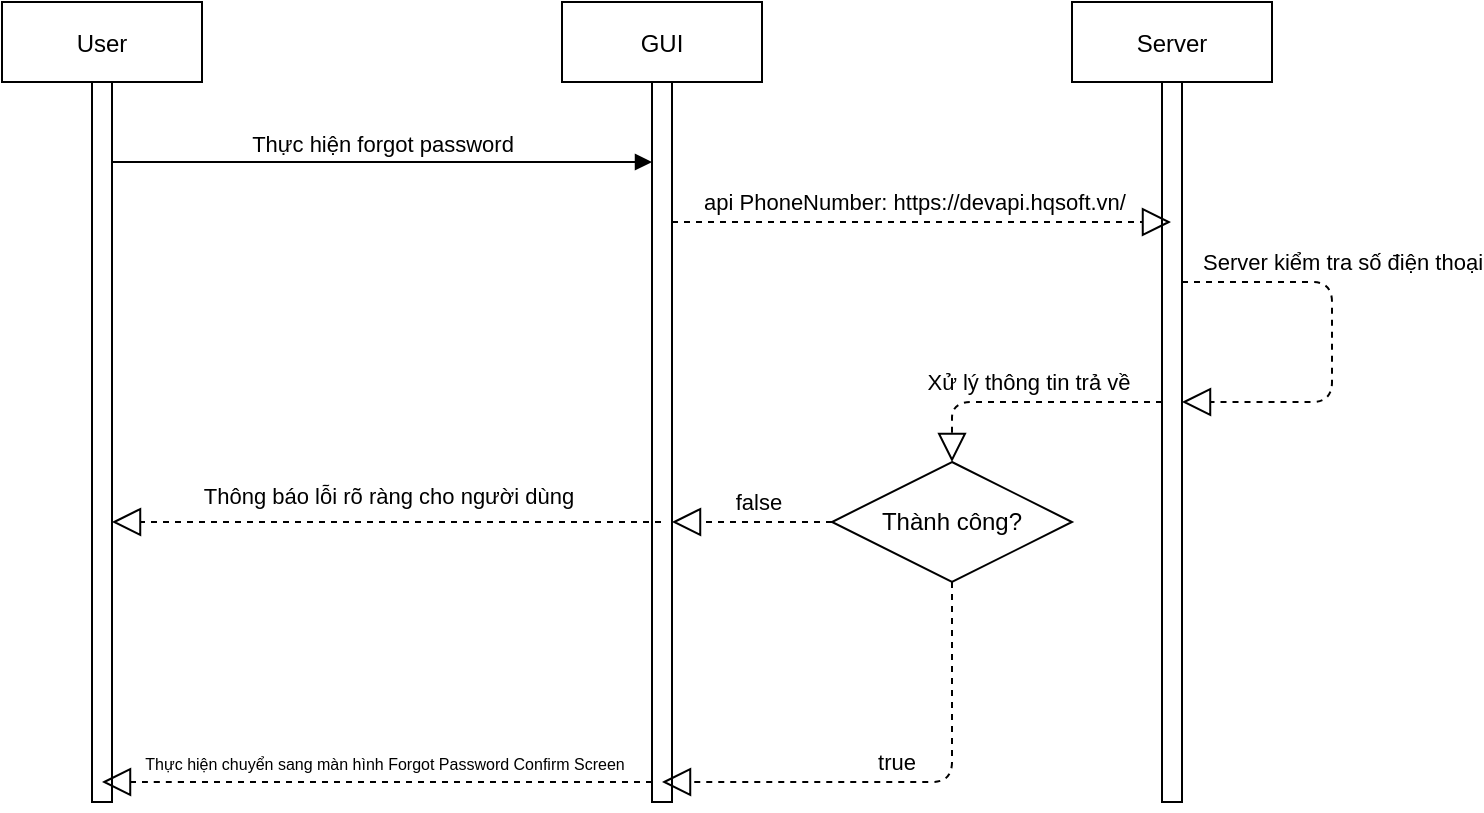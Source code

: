<mxfile version="14.7.0" type="github" pages="2">
  <diagram id="kgpKYQtTHZ0yAKxKKP6v" name="Page-1">
    <mxGraphModel dx="1038" dy="580" grid="1" gridSize="10" guides="1" tooltips="1" connect="1" arrows="1" fold="1" page="1" pageScale="1" pageWidth="850" pageHeight="1100" math="0" shadow="0">
      <root>
        <mxCell id="0" />
        <mxCell id="1" parent="0" />
        <mxCell id="3nuBFxr9cyL0pnOWT2aG-1" value="User" style="shape=umlLifeline;perimeter=lifelinePerimeter;container=1;collapsible=0;recursiveResize=0;rounded=0;shadow=0;strokeWidth=1;" parent="1" vertex="1">
          <mxGeometry x="80" y="80" width="100" height="400" as="geometry" />
        </mxCell>
        <mxCell id="3nuBFxr9cyL0pnOWT2aG-2" value="" style="points=[];perimeter=orthogonalPerimeter;rounded=0;shadow=0;strokeWidth=1;" parent="3nuBFxr9cyL0pnOWT2aG-1" vertex="1">
          <mxGeometry x="45" y="40" width="10" height="360" as="geometry" />
        </mxCell>
        <mxCell id="3nuBFxr9cyL0pnOWT2aG-5" value="GUI" style="shape=umlLifeline;perimeter=lifelinePerimeter;container=1;collapsible=0;recursiveResize=0;rounded=0;shadow=0;strokeWidth=1;" parent="1" vertex="1">
          <mxGeometry x="360" y="80" width="100" height="400" as="geometry" />
        </mxCell>
        <mxCell id="3nuBFxr9cyL0pnOWT2aG-6" value="" style="points=[];perimeter=orthogonalPerimeter;rounded=0;shadow=0;strokeWidth=1;" parent="3nuBFxr9cyL0pnOWT2aG-5" vertex="1">
          <mxGeometry x="45" y="40" width="10" height="360" as="geometry" />
        </mxCell>
        <mxCell id="e1niNu74zl8YhQTcMVhk-1" value="Server" style="shape=umlLifeline;perimeter=lifelinePerimeter;container=1;collapsible=0;recursiveResize=0;rounded=0;shadow=0;strokeWidth=1;" vertex="1" parent="1">
          <mxGeometry x="615" y="80" width="100" height="400" as="geometry" />
        </mxCell>
        <mxCell id="e1niNu74zl8YhQTcMVhk-2" value="" style="points=[];perimeter=orthogonalPerimeter;rounded=0;shadow=0;strokeWidth=1;" vertex="1" parent="e1niNu74zl8YhQTcMVhk-1">
          <mxGeometry x="45" y="40" width="10" height="360" as="geometry" />
        </mxCell>
        <mxCell id="e1niNu74zl8YhQTcMVhk-8" value="Server kiểm tra số điện thoại" style="endArrow=block;dashed=1;endFill=0;endSize=12;html=1;" edge="1" parent="e1niNu74zl8YhQTcMVhk-1" source="e1niNu74zl8YhQTcMVhk-2" target="e1niNu74zl8YhQTcMVhk-2">
          <mxGeometry x="-0.286" y="11" width="160" relative="1" as="geometry">
            <mxPoint x="100" y="160" as="sourcePoint" />
            <mxPoint x="260" y="160" as="targetPoint" />
            <Array as="points">
              <mxPoint x="85" y="140" />
              <mxPoint x="130" y="140" />
              <mxPoint x="130" y="200" />
              <mxPoint x="95" y="200" />
            </Array>
            <mxPoint x="-6" y="-10" as="offset" />
          </mxGeometry>
        </mxCell>
        <mxCell id="e1niNu74zl8YhQTcMVhk-5" value="Thực hiện forgot password" style="html=1;verticalAlign=bottom;endArrow=block;" edge="1" parent="1" source="3nuBFxr9cyL0pnOWT2aG-2" target="3nuBFxr9cyL0pnOWT2aG-6">
          <mxGeometry width="80" relative="1" as="geometry">
            <mxPoint x="170" y="160" as="sourcePoint" />
            <mxPoint x="250" y="160" as="targetPoint" />
            <Array as="points">
              <mxPoint x="280" y="160" />
            </Array>
          </mxGeometry>
        </mxCell>
        <mxCell id="e1niNu74zl8YhQTcMVhk-6" value="api PhoneNumber:&amp;nbsp;https://devapi.hqsoft.vn/&lt;br&gt;" style="endArrow=block;dashed=1;endFill=0;endSize=12;html=1;" edge="1" parent="1" source="3nuBFxr9cyL0pnOWT2aG-6" target="e1niNu74zl8YhQTcMVhk-1">
          <mxGeometry x="-0.033" y="10" width="160" relative="1" as="geometry">
            <mxPoint x="340" y="300" as="sourcePoint" />
            <mxPoint x="500" y="300" as="targetPoint" />
            <Array as="points">
              <mxPoint x="490" y="190" />
              <mxPoint x="570" y="190" />
            </Array>
            <mxPoint as="offset" />
          </mxGeometry>
        </mxCell>
        <mxCell id="e1niNu74zl8YhQTcMVhk-9" value="Thành công?" style="shape=rhombus;perimeter=rhombusPerimeter;whiteSpace=wrap;html=1;align=center;" vertex="1" parent="1">
          <mxGeometry x="495" y="310" width="120" height="60" as="geometry" />
        </mxCell>
        <mxCell id="e1niNu74zl8YhQTcMVhk-10" value="Xử lý thông tin trả về" style="endArrow=block;dashed=1;endFill=0;endSize=12;html=1;entryX=0.5;entryY=0;entryDx=0;entryDy=0;" edge="1" parent="1" source="e1niNu74zl8YhQTcMVhk-2" target="e1niNu74zl8YhQTcMVhk-9">
          <mxGeometry y="-10" width="160" relative="1" as="geometry">
            <mxPoint x="410" y="280" as="sourcePoint" />
            <mxPoint x="570" y="280" as="targetPoint" />
            <Array as="points">
              <mxPoint x="555" y="280" />
            </Array>
            <mxPoint as="offset" />
          </mxGeometry>
        </mxCell>
        <mxCell id="e1niNu74zl8YhQTcMVhk-12" value="false" style="endArrow=block;dashed=1;endFill=0;endSize=12;html=1;exitX=0;exitY=0.5;exitDx=0;exitDy=0;" edge="1" parent="1" source="e1niNu74zl8YhQTcMVhk-9" target="3nuBFxr9cyL0pnOWT2aG-6">
          <mxGeometry x="-0.067" y="-10" width="160" relative="1" as="geometry">
            <mxPoint x="410" y="280" as="sourcePoint" />
            <mxPoint x="420" y="340" as="targetPoint" />
            <mxPoint as="offset" />
          </mxGeometry>
        </mxCell>
        <mxCell id="e1niNu74zl8YhQTcMVhk-13" value="Thông báo lỗi rõ ràng cho người dùng" style="endArrow=block;dashed=1;endFill=0;endSize=12;html=1;" edge="1" parent="1" source="3nuBFxr9cyL0pnOWT2aG-5" target="3nuBFxr9cyL0pnOWT2aG-2">
          <mxGeometry x="-0.003" y="-13" width="160" relative="1" as="geometry">
            <mxPoint x="410" y="280" as="sourcePoint" />
            <mxPoint x="570" y="280" as="targetPoint" />
            <Array as="points">
              <mxPoint x="330" y="340" />
            </Array>
            <mxPoint as="offset" />
          </mxGeometry>
        </mxCell>
        <mxCell id="e1niNu74zl8YhQTcMVhk-14" value="true" style="endArrow=block;dashed=1;endFill=0;endSize=12;html=1;exitX=0.5;exitY=1;exitDx=0;exitDy=0;" edge="1" parent="1" source="e1niNu74zl8YhQTcMVhk-9">
          <mxGeometry x="0.045" y="-10" width="160" relative="1" as="geometry">
            <mxPoint x="410" y="280" as="sourcePoint" />
            <mxPoint x="410" y="470" as="targetPoint" />
            <Array as="points">
              <mxPoint x="555" y="470" />
            </Array>
            <mxPoint as="offset" />
          </mxGeometry>
        </mxCell>
        <mxCell id="e1niNu74zl8YhQTcMVhk-15" value="&lt;font style=&quot;font-size: 8px&quot;&gt;Thực hiện chuyển sang màn hình&amp;nbsp;Forgot Password Confirm Screen&lt;/font&gt;" style="endArrow=block;dashed=1;endFill=0;endSize=12;html=1;" edge="1" parent="1" source="3nuBFxr9cyL0pnOWT2aG-6" target="3nuBFxr9cyL0pnOWT2aG-1">
          <mxGeometry x="-0.021" y="-10" width="160" relative="1" as="geometry">
            <mxPoint x="395.33" y="450" as="sourcePoint" />
            <mxPoint x="130" y="450" as="targetPoint" />
            <Array as="points">
              <mxPoint x="310" y="470" />
              <mxPoint x="200" y="470" />
              <mxPoint x="160" y="470" />
            </Array>
            <mxPoint as="offset" />
          </mxGeometry>
        </mxCell>
      </root>
    </mxGraphModel>
  </diagram>
  <diagram id="Lt3zV3Sj8uLjKdWx7oYG" name="Page-2">
    <mxGraphModel dx="1038" dy="580" grid="1" gridSize="10" guides="1" tooltips="1" connect="1" arrows="1" fold="1" page="1" pageScale="1" pageWidth="850" pageHeight="1100" math="0" shadow="0">
      <root>
        <mxCell id="xoB8G_OaZXxH_Pc82NpR-0" />
        <mxCell id="xoB8G_OaZXxH_Pc82NpR-1" parent="xoB8G_OaZXxH_Pc82NpR-0" />
        <mxCell id="xoB8G_OaZXxH_Pc82NpR-2" value="User" style="shape=umlLifeline;perimeter=lifelinePerimeter;container=1;collapsible=0;recursiveResize=0;rounded=0;shadow=0;strokeWidth=1;" vertex="1" parent="xoB8G_OaZXxH_Pc82NpR-1">
          <mxGeometry x="30" y="80" width="100" height="400" as="geometry" />
        </mxCell>
        <mxCell id="xoB8G_OaZXxH_Pc82NpR-3" value="" style="points=[];perimeter=orthogonalPerimeter;rounded=0;shadow=0;strokeWidth=1;" vertex="1" parent="xoB8G_OaZXxH_Pc82NpR-2">
          <mxGeometry x="45" y="40" width="10" height="360" as="geometry" />
        </mxCell>
        <mxCell id="xoB8G_OaZXxH_Pc82NpR-4" value="GUI" style="shape=umlLifeline;perimeter=lifelinePerimeter;container=1;collapsible=0;recursiveResize=0;rounded=0;shadow=0;strokeWidth=1;" vertex="1" parent="xoB8G_OaZXxH_Pc82NpR-1">
          <mxGeometry x="350" y="90" width="100" height="400" as="geometry" />
        </mxCell>
        <mxCell id="xoB8G_OaZXxH_Pc82NpR-5" value="" style="points=[];perimeter=orthogonalPerimeter;rounded=0;shadow=0;strokeWidth=1;" vertex="1" parent="xoB8G_OaZXxH_Pc82NpR-4">
          <mxGeometry x="45" y="40" width="10" height="360" as="geometry" />
        </mxCell>
        <mxCell id="xoB8G_OaZXxH_Pc82NpR-6" value="Server" style="shape=umlLifeline;perimeter=lifelinePerimeter;container=1;collapsible=0;recursiveResize=0;rounded=0;shadow=0;strokeWidth=1;" vertex="1" parent="xoB8G_OaZXxH_Pc82NpR-1">
          <mxGeometry x="690" y="90" width="100" height="400" as="geometry" />
        </mxCell>
        <mxCell id="xoB8G_OaZXxH_Pc82NpR-7" value="" style="points=[];perimeter=orthogonalPerimeter;rounded=0;shadow=0;strokeWidth=1;" vertex="1" parent="xoB8G_OaZXxH_Pc82NpR-6">
          <mxGeometry x="45" y="40" width="10" height="360" as="geometry" />
        </mxCell>
        <mxCell id="xoB8G_OaZXxH_Pc82NpR-8" value="Server kiểm tra mã OTP đã nhập" style="endArrow=block;dashed=1;endFill=0;endSize=12;html=1;" edge="1" parent="xoB8G_OaZXxH_Pc82NpR-6" source="xoB8G_OaZXxH_Pc82NpR-7" target="xoB8G_OaZXxH_Pc82NpR-7">
          <mxGeometry x="-0.25" y="14" width="160" relative="1" as="geometry">
            <mxPoint x="100" y="160" as="sourcePoint" />
            <mxPoint x="260" y="160" as="targetPoint" />
            <Array as="points">
              <mxPoint x="85" y="140" />
              <mxPoint x="130" y="140" />
              <mxPoint x="130" y="190" />
              <mxPoint x="95" y="190" />
            </Array>
            <mxPoint x="-4" y="-10" as="offset" />
          </mxGeometry>
        </mxCell>
        <mxCell id="xoB8G_OaZXxH_Pc82NpR-9" value="Thực hiện nhập mã OTP và confirm" style="html=1;verticalAlign=bottom;endArrow=block;" edge="1" parent="xoB8G_OaZXxH_Pc82NpR-1" source="xoB8G_OaZXxH_Pc82NpR-3" target="xoB8G_OaZXxH_Pc82NpR-5">
          <mxGeometry width="80" relative="1" as="geometry">
            <mxPoint x="170" y="160" as="sourcePoint" />
            <mxPoint x="250" y="160" as="targetPoint" />
            <Array as="points">
              <mxPoint x="280" y="160" />
            </Array>
          </mxGeometry>
        </mxCell>
        <mxCell id="xoB8G_OaZXxH_Pc82NpR-10" value="api validateOTPFromApp:&amp;nbsp;/identityserver/Account/ValidateOTP" style="endArrow=block;dashed=1;endFill=0;endSize=12;html=1;" edge="1" parent="xoB8G_OaZXxH_Pc82NpR-1" source="xoB8G_OaZXxH_Pc82NpR-5" target="xoB8G_OaZXxH_Pc82NpR-6">
          <mxGeometry x="-0.033" y="10" width="160" relative="1" as="geometry">
            <mxPoint x="340" y="300" as="sourcePoint" />
            <mxPoint x="500" y="300" as="targetPoint" />
            <Array as="points">
              <mxPoint x="490" y="190" />
              <mxPoint x="570" y="190" />
            </Array>
            <mxPoint as="offset" />
          </mxGeometry>
        </mxCell>
        <mxCell id="xoB8G_OaZXxH_Pc82NpR-11" value="Thành công?" style="shape=rhombus;perimeter=rhombusPerimeter;whiteSpace=wrap;html=1;align=center;" vertex="1" parent="xoB8G_OaZXxH_Pc82NpR-1">
          <mxGeometry x="470" y="310" width="120" height="60" as="geometry" />
        </mxCell>
        <mxCell id="xoB8G_OaZXxH_Pc82NpR-12" value="Xử lý thông tin trả về" style="endArrow=block;dashed=1;endFill=0;endSize=12;html=1;entryX=0.5;entryY=0;entryDx=0;entryDy=0;" edge="1" parent="xoB8G_OaZXxH_Pc82NpR-1" source="xoB8G_OaZXxH_Pc82NpR-7" target="xoB8G_OaZXxH_Pc82NpR-11">
          <mxGeometry y="-10" width="160" relative="1" as="geometry">
            <mxPoint x="410" y="280" as="sourcePoint" />
            <mxPoint x="570" y="280" as="targetPoint" />
            <Array as="points">
              <mxPoint x="530" y="280" />
            </Array>
            <mxPoint as="offset" />
          </mxGeometry>
        </mxCell>
        <mxCell id="xoB8G_OaZXxH_Pc82NpR-13" value="false" style="endArrow=block;dashed=1;endFill=0;endSize=12;html=1;exitX=0;exitY=0.5;exitDx=0;exitDy=0;" edge="1" parent="xoB8G_OaZXxH_Pc82NpR-1" source="xoB8G_OaZXxH_Pc82NpR-11" target="xoB8G_OaZXxH_Pc82NpR-5">
          <mxGeometry x="-0.067" y="-10" width="160" relative="1" as="geometry">
            <mxPoint x="410" y="280" as="sourcePoint" />
            <mxPoint x="420" y="340" as="targetPoint" />
            <mxPoint as="offset" />
          </mxGeometry>
        </mxCell>
        <mxCell id="xoB8G_OaZXxH_Pc82NpR-14" value="Thông báo lỗi nhập sai mã OTP" style="endArrow=block;dashed=1;endFill=0;endSize=12;html=1;" edge="1" parent="xoB8G_OaZXxH_Pc82NpR-1" source="xoB8G_OaZXxH_Pc82NpR-4" target="xoB8G_OaZXxH_Pc82NpR-3">
          <mxGeometry x="-0.003" y="-13" width="160" relative="1" as="geometry">
            <mxPoint x="410" y="280" as="sourcePoint" />
            <mxPoint x="570" y="280" as="targetPoint" />
            <Array as="points">
              <mxPoint x="330" y="340" />
            </Array>
            <mxPoint as="offset" />
          </mxGeometry>
        </mxCell>
        <mxCell id="xoB8G_OaZXxH_Pc82NpR-15" value="true" style="endArrow=block;dashed=1;endFill=0;endSize=12;html=1;exitX=0.5;exitY=1;exitDx=0;exitDy=0;" edge="1" parent="xoB8G_OaZXxH_Pc82NpR-1" source="xoB8G_OaZXxH_Pc82NpR-11" target="xoB8G_OaZXxH_Pc82NpR-5">
          <mxGeometry x="0.045" y="-10" width="160" relative="1" as="geometry">
            <mxPoint x="410" y="280" as="sourcePoint" />
            <mxPoint x="410" y="470" as="targetPoint" />
            <Array as="points">
              <mxPoint x="530" y="470" />
            </Array>
            <mxPoint as="offset" />
          </mxGeometry>
        </mxCell>
        <mxCell id="xoB8G_OaZXxH_Pc82NpR-16" value="&lt;font style=&quot;font-size: 8px&quot;&gt;Thực hiện chuyển sang màn hình&amp;nbsp;Forgot Password Update Password Screen&lt;/font&gt;" style="endArrow=block;dashed=1;endFill=0;endSize=12;html=1;" edge="1" parent="xoB8G_OaZXxH_Pc82NpR-1" source="xoB8G_OaZXxH_Pc82NpR-5" target="xoB8G_OaZXxH_Pc82NpR-2">
          <mxGeometry x="-0.021" y="-10" width="160" relative="1" as="geometry">
            <mxPoint x="395.33" y="450" as="sourcePoint" />
            <mxPoint x="130" y="450" as="targetPoint" />
            <Array as="points">
              <mxPoint x="310" y="470" />
              <mxPoint x="200" y="470" />
              <mxPoint x="160" y="470" />
            </Array>
            <mxPoint as="offset" />
          </mxGeometry>
        </mxCell>
      </root>
    </mxGraphModel>
  </diagram>
</mxfile>
